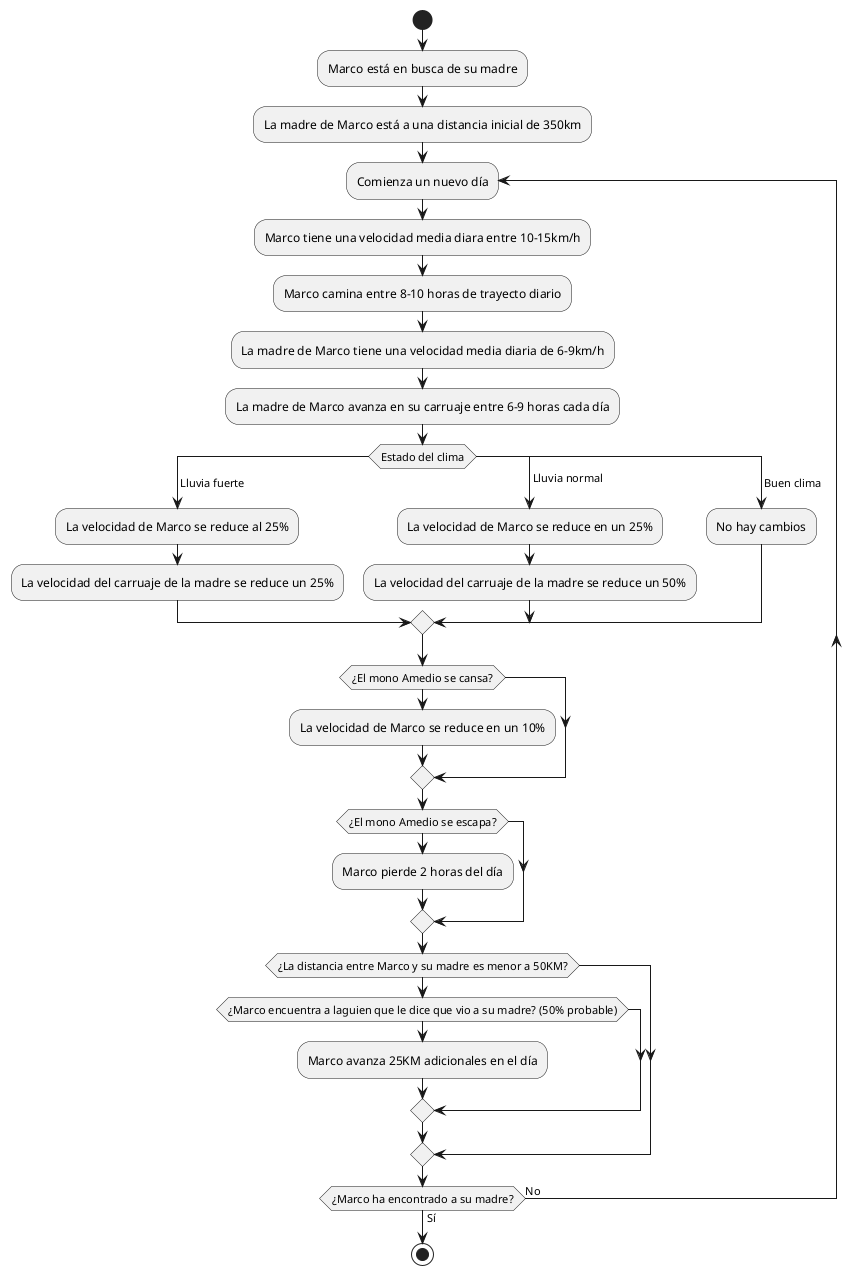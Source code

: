 @startuml
start
    :Marco está en busca de su madre;
    :La madre de Marco está a una distancia inicial de 350km;
repeat :Comienza un nuevo día;
    :Marco tiene una velocidad media diara entre 10-15km/h;
    :Marco camina entre 8-10 horas de trayecto diario;
    :La madre de Marco tiene una velocidad media diaria de 6-9km/h;
    :La madre de Marco avanza en su carruaje entre 6-9 horas cada día;

    switch (Estado del clima)
        case ( Lluvia fuerte )
            :La velocidad de Marco se reduce al 25%;
            :La velocidad del carruaje de la madre se reduce un 25%;
        case ( Lluvia normal ) 
            :La velocidad de Marco se reduce en un 25%;
            :La velocidad del carruaje de la madre se reduce un 50%;
        case ( Buen clima )
            :No hay cambios;
    endswitch
    if (¿El mono Amedio se cansa?) then
        :La velocidad de Marco se reduce en un 10%;
    endif
    if (¿El mono Amedio se escapa?) then
        :Marco pierde 2 horas del día;
    endif
    if (¿La distancia entre Marco y su madre es menor a 50KM?) then
        if (¿Marco encuentra a laguien que le dice que vio a su madre? (50% probable)) then
            :Marco avanza 25KM adicionales en el día;
        endif
    endif
repeat while (¿Marco ha encontrado a su madre?) is (No) not (Sí)
stop
@enduml